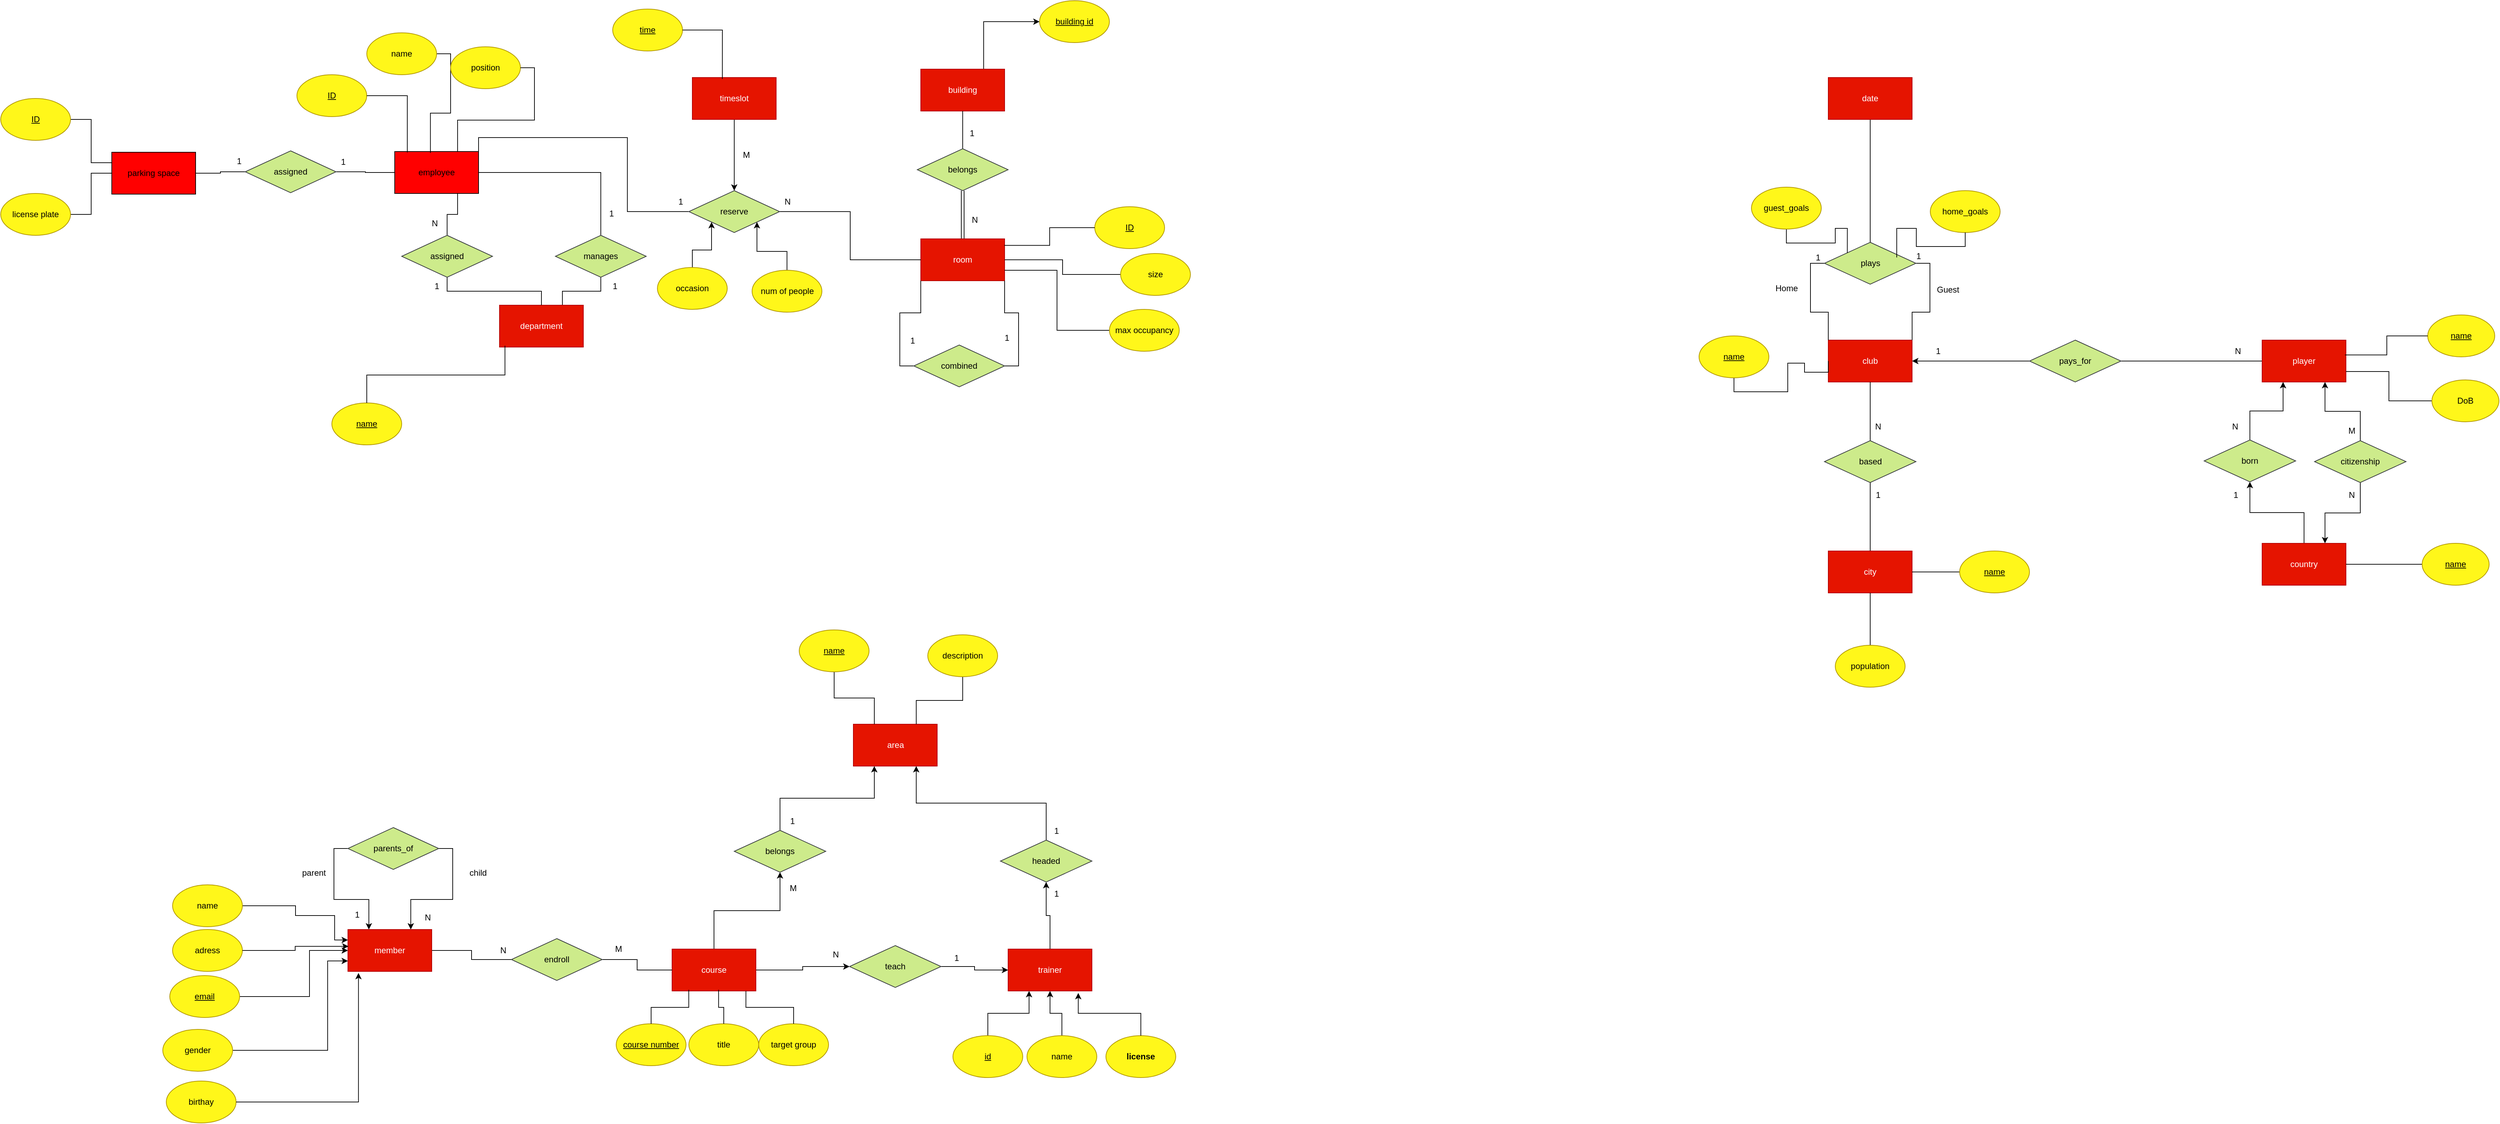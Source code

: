 <mxfile version="24.8.4">
  <diagram name="Page-1" id="Dw_O_kOMTTkD0lYG1IQG">
    <mxGraphModel dx="3272" dy="3108" grid="0" gridSize="10" guides="1" tooltips="1" connect="1" arrows="1" fold="1" page="0" pageScale="1" pageWidth="850" pageHeight="1100" math="0" shadow="0">
      <root>
        <mxCell id="0" />
        <mxCell id="1" parent="0" />
        <mxCell id="aZw0R3kb8yAvgMo9U8XI-13" style="edgeStyle=orthogonalEdgeStyle;rounded=0;orthogonalLoop=1;jettySize=auto;html=1;exitX=0.75;exitY=1;exitDx=0;exitDy=0;entryX=0.5;entryY=0;entryDx=0;entryDy=0;endArrow=none;endFill=0;" edge="1" parent="1" source="aZw0R3kb8yAvgMo9U8XI-1" target="aZw0R3kb8yAvgMo9U8XI-12">
          <mxGeometry relative="1" as="geometry" />
        </mxCell>
        <mxCell id="aZw0R3kb8yAvgMo9U8XI-17" style="edgeStyle=orthogonalEdgeStyle;rounded=0;orthogonalLoop=1;jettySize=auto;html=1;exitX=1;exitY=0.5;exitDx=0;exitDy=0;entryX=0.5;entryY=0;entryDx=0;entryDy=0;endArrow=none;endFill=0;" edge="1" parent="1" source="aZw0R3kb8yAvgMo9U8XI-1" target="aZw0R3kb8yAvgMo9U8XI-15">
          <mxGeometry relative="1" as="geometry" />
        </mxCell>
        <mxCell id="aZw0R3kb8yAvgMo9U8XI-49" style="edgeStyle=orthogonalEdgeStyle;rounded=0;orthogonalLoop=1;jettySize=auto;html=1;exitX=1;exitY=0;exitDx=0;exitDy=0;entryX=0;entryY=0.5;entryDx=0;entryDy=0;endArrow=none;endFill=0;" edge="1" parent="1" source="aZw0R3kb8yAvgMo9U8XI-1" target="aZw0R3kb8yAvgMo9U8XI-48">
          <mxGeometry relative="1" as="geometry">
            <Array as="points">
              <mxPoint x="380" y="280" />
              <mxPoint x="593" y="280" />
              <mxPoint x="593" y="386" />
            </Array>
          </mxGeometry>
        </mxCell>
        <mxCell id="aZw0R3kb8yAvgMo9U8XI-1" value="employee" style="rounded=0;whiteSpace=wrap;html=1;fillColor=#FF0000;" vertex="1" parent="1">
          <mxGeometry x="260" y="300" width="120" height="60" as="geometry" />
        </mxCell>
        <mxCell id="aZw0R3kb8yAvgMo9U8XI-2" value="&lt;u&gt;ID&lt;/u&gt;" style="ellipse;whiteSpace=wrap;html=1;strokeColor=#B09500;fillColor=#FFF71A;fontColor=#000000;" vertex="1" parent="1">
          <mxGeometry x="120" y="190" width="100" height="60" as="geometry" />
        </mxCell>
        <mxCell id="aZw0R3kb8yAvgMo9U8XI-6" style="edgeStyle=orthogonalEdgeStyle;rounded=0;orthogonalLoop=1;jettySize=auto;html=1;exitX=1;exitY=0.5;exitDx=0;exitDy=0;endArrow=none;endFill=0;entryX=0.426;entryY=0.032;entryDx=0;entryDy=0;entryPerimeter=0;" edge="1" parent="1" source="aZw0R3kb8yAvgMo9U8XI-3" target="aZw0R3kb8yAvgMo9U8XI-1">
          <mxGeometry relative="1" as="geometry" />
        </mxCell>
        <mxCell id="aZw0R3kb8yAvgMo9U8XI-3" value="name" style="ellipse;whiteSpace=wrap;html=1;strokeColor=#B09500;fillColor=#FFF71A;fontColor=#000000;" vertex="1" parent="1">
          <mxGeometry x="220" y="130" width="100" height="60" as="geometry" />
        </mxCell>
        <mxCell id="aZw0R3kb8yAvgMo9U8XI-4" value="position" style="ellipse;whiteSpace=wrap;html=1;strokeColor=#B09500;fillColor=#FFF71A;fontColor=#000000;" vertex="1" parent="1">
          <mxGeometry x="340" y="150" width="100" height="60" as="geometry" />
        </mxCell>
        <mxCell id="aZw0R3kb8yAvgMo9U8XI-5" style="edgeStyle=orthogonalEdgeStyle;rounded=0;orthogonalLoop=1;jettySize=auto;html=1;exitX=1;exitY=0.5;exitDx=0;exitDy=0;entryX=0.75;entryY=0;entryDx=0;entryDy=0;endArrow=none;endFill=0;" edge="1" parent="1" source="aZw0R3kb8yAvgMo9U8XI-4" target="aZw0R3kb8yAvgMo9U8XI-1">
          <mxGeometry relative="1" as="geometry" />
        </mxCell>
        <mxCell id="aZw0R3kb8yAvgMo9U8XI-7" style="edgeStyle=orthogonalEdgeStyle;rounded=0;orthogonalLoop=1;jettySize=auto;html=1;exitX=1;exitY=0.5;exitDx=0;exitDy=0;entryX=0.15;entryY=0.02;entryDx=0;entryDy=0;entryPerimeter=0;endArrow=none;endFill=0;" edge="1" parent="1" source="aZw0R3kb8yAvgMo9U8XI-2" target="aZw0R3kb8yAvgMo9U8XI-1">
          <mxGeometry relative="1" as="geometry" />
        </mxCell>
        <mxCell id="aZw0R3kb8yAvgMo9U8XI-16" style="edgeStyle=orthogonalEdgeStyle;rounded=0;orthogonalLoop=1;jettySize=auto;html=1;exitX=0.75;exitY=0;exitDx=0;exitDy=0;entryX=0.5;entryY=1;entryDx=0;entryDy=0;endArrow=none;endFill=0;" edge="1" parent="1" source="aZw0R3kb8yAvgMo9U8XI-8" target="aZw0R3kb8yAvgMo9U8XI-15">
          <mxGeometry relative="1" as="geometry" />
        </mxCell>
        <mxCell id="aZw0R3kb8yAvgMo9U8XI-8" value="department" style="rounded=0;whiteSpace=wrap;html=1;fillColor=#e51400;fontColor=#ffffff;strokeColor=#B20000;" vertex="1" parent="1">
          <mxGeometry x="410" y="520" width="120" height="60" as="geometry" />
        </mxCell>
        <mxCell id="aZw0R3kb8yAvgMo9U8XI-10" value="&lt;u&gt;name&lt;/u&gt;" style="ellipse;whiteSpace=wrap;html=1;strokeColor=#B09500;fillColor=#FFF71A;fontColor=#000000;" vertex="1" parent="1">
          <mxGeometry x="170" y="660" width="100" height="60" as="geometry" />
        </mxCell>
        <mxCell id="aZw0R3kb8yAvgMo9U8XI-11" style="edgeStyle=orthogonalEdgeStyle;rounded=0;orthogonalLoop=1;jettySize=auto;html=1;exitX=0.5;exitY=0;exitDx=0;exitDy=0;entryX=0.065;entryY=0.968;entryDx=0;entryDy=0;entryPerimeter=0;endArrow=none;endFill=0;" edge="1" parent="1" source="aZw0R3kb8yAvgMo9U8XI-10" target="aZw0R3kb8yAvgMo9U8XI-8">
          <mxGeometry relative="1" as="geometry" />
        </mxCell>
        <mxCell id="aZw0R3kb8yAvgMo9U8XI-14" style="edgeStyle=orthogonalEdgeStyle;rounded=0;orthogonalLoop=1;jettySize=auto;html=1;exitX=0.5;exitY=1;exitDx=0;exitDy=0;entryX=0.5;entryY=0;entryDx=0;entryDy=0;endArrow=none;endFill=0;" edge="1" parent="1" source="aZw0R3kb8yAvgMo9U8XI-12" target="aZw0R3kb8yAvgMo9U8XI-8">
          <mxGeometry relative="1" as="geometry" />
        </mxCell>
        <mxCell id="aZw0R3kb8yAvgMo9U8XI-12" value="assigned" style="rhombus;whiteSpace=wrap;html=1;fillColor=#cdeb8b;strokeColor=#36393d;" vertex="1" parent="1">
          <mxGeometry x="270" y="420" width="130" height="60" as="geometry" />
        </mxCell>
        <mxCell id="aZw0R3kb8yAvgMo9U8XI-15" value="manages" style="rhombus;whiteSpace=wrap;html=1;fillColor=#cdeb8b;strokeColor=#36393d;" vertex="1" parent="1">
          <mxGeometry x="490" y="420" width="130" height="60" as="geometry" />
        </mxCell>
        <mxCell id="aZw0R3kb8yAvgMo9U8XI-19" value="1" style="text;html=1;align=center;verticalAlign=middle;resizable=0;points=[];autosize=1;strokeColor=none;fillColor=none;" vertex="1" parent="1">
          <mxGeometry x="307.5" y="480" width="25" height="26" as="geometry" />
        </mxCell>
        <mxCell id="aZw0R3kb8yAvgMo9U8XI-20" value="N" style="text;html=1;align=center;verticalAlign=middle;resizable=0;points=[];autosize=1;strokeColor=none;fillColor=none;" vertex="1" parent="1">
          <mxGeometry x="303" y="390" width="27" height="26" as="geometry" />
        </mxCell>
        <mxCell id="aZw0R3kb8yAvgMo9U8XI-21" value="1" style="text;html=1;align=center;verticalAlign=middle;resizable=0;points=[];autosize=1;strokeColor=none;fillColor=none;" vertex="1" parent="1">
          <mxGeometry x="557" y="376" width="25" height="26" as="geometry" />
        </mxCell>
        <mxCell id="aZw0R3kb8yAvgMo9U8XI-22" value="1" style="text;html=1;align=center;verticalAlign=middle;resizable=0;points=[];autosize=1;strokeColor=none;fillColor=none;" vertex="1" parent="1">
          <mxGeometry x="562" y="480" width="25" height="26" as="geometry" />
        </mxCell>
        <mxCell id="aZw0R3kb8yAvgMo9U8XI-43" style="edgeStyle=orthogonalEdgeStyle;rounded=0;orthogonalLoop=1;jettySize=auto;html=1;exitX=0.5;exitY=0;exitDx=0;exitDy=0;entryX=0.5;entryY=1;entryDx=0;entryDy=0;endArrow=none;endFill=0;shape=link;" edge="1" parent="1" source="aZw0R3kb8yAvgMo9U8XI-23" target="aZw0R3kb8yAvgMo9U8XI-42">
          <mxGeometry relative="1" as="geometry" />
        </mxCell>
        <mxCell id="aZw0R3kb8yAvgMo9U8XI-23" value="room" style="rounded=0;whiteSpace=wrap;html=1;fillColor=#e51400;fontColor=#ffffff;strokeColor=#B20000;" vertex="1" parent="1">
          <mxGeometry x="1013" y="425" width="120" height="60" as="geometry" />
        </mxCell>
        <mxCell id="aZw0R3kb8yAvgMo9U8XI-37" style="edgeStyle=orthogonalEdgeStyle;rounded=0;orthogonalLoop=1;jettySize=auto;html=1;exitX=0;exitY=0.5;exitDx=0;exitDy=0;entryX=1;entryY=0.5;entryDx=0;entryDy=0;endArrow=none;endFill=0;" edge="1" parent="1" source="aZw0R3kb8yAvgMo9U8XI-24" target="aZw0R3kb8yAvgMo9U8XI-23">
          <mxGeometry relative="1" as="geometry" />
        </mxCell>
        <mxCell id="aZw0R3kb8yAvgMo9U8XI-24" value="size" style="ellipse;whiteSpace=wrap;html=1;strokeColor=#B09500;fillColor=#FFF71A;fontColor=#000000;" vertex="1" parent="1">
          <mxGeometry x="1299" y="446" width="100" height="60" as="geometry" />
        </mxCell>
        <mxCell id="aZw0R3kb8yAvgMo9U8XI-38" style="edgeStyle=orthogonalEdgeStyle;rounded=0;orthogonalLoop=1;jettySize=auto;html=1;exitX=0;exitY=0.5;exitDx=0;exitDy=0;entryX=1;entryY=0.75;entryDx=0;entryDy=0;endArrow=none;endFill=0;" edge="1" parent="1" source="aZw0R3kb8yAvgMo9U8XI-27" target="aZw0R3kb8yAvgMo9U8XI-23">
          <mxGeometry relative="1" as="geometry" />
        </mxCell>
        <mxCell id="aZw0R3kb8yAvgMo9U8XI-27" value="max occupancy" style="ellipse;whiteSpace=wrap;html=1;strokeColor=#B09500;fillColor=#FFF71A;fontColor=#000000;" vertex="1" parent="1">
          <mxGeometry x="1283" y="526" width="100" height="60" as="geometry" />
        </mxCell>
        <mxCell id="aZw0R3kb8yAvgMo9U8XI-29" value="&lt;u&gt;ID&lt;/u&gt;" style="ellipse;whiteSpace=wrap;html=1;strokeColor=#B09500;fillColor=#FFF71A;fontColor=#000000;" vertex="1" parent="1">
          <mxGeometry x="1262" y="379" width="100" height="60" as="geometry" />
        </mxCell>
        <mxCell id="aZw0R3kb8yAvgMo9U8XI-34" style="edgeStyle=orthogonalEdgeStyle;rounded=0;orthogonalLoop=1;jettySize=auto;html=1;exitX=1;exitY=0.5;exitDx=0;exitDy=0;entryX=1;entryY=1;entryDx=0;entryDy=0;endArrow=none;endFill=0;" edge="1" parent="1" source="aZw0R3kb8yAvgMo9U8XI-32" target="aZw0R3kb8yAvgMo9U8XI-23">
          <mxGeometry relative="1" as="geometry" />
        </mxCell>
        <mxCell id="aZw0R3kb8yAvgMo9U8XI-35" style="edgeStyle=orthogonalEdgeStyle;rounded=0;orthogonalLoop=1;jettySize=auto;html=1;exitX=0;exitY=0.5;exitDx=0;exitDy=0;entryX=0;entryY=1;entryDx=0;entryDy=0;endArrow=none;endFill=0;" edge="1" parent="1" source="aZw0R3kb8yAvgMo9U8XI-32" target="aZw0R3kb8yAvgMo9U8XI-23">
          <mxGeometry relative="1" as="geometry" />
        </mxCell>
        <mxCell id="aZw0R3kb8yAvgMo9U8XI-32" value="combined" style="rhombus;whiteSpace=wrap;html=1;fillColor=#cdeb8b;strokeColor=#36393d;" vertex="1" parent="1">
          <mxGeometry x="1003" y="577" width="130" height="60" as="geometry" />
        </mxCell>
        <mxCell id="aZw0R3kb8yAvgMo9U8XI-36" style="edgeStyle=orthogonalEdgeStyle;rounded=0;orthogonalLoop=1;jettySize=auto;html=1;exitX=0;exitY=0.5;exitDx=0;exitDy=0;entryX=0.995;entryY=0.157;entryDx=0;entryDy=0;entryPerimeter=0;endArrow=none;endFill=0;" edge="1" parent="1" source="aZw0R3kb8yAvgMo9U8XI-29" target="aZw0R3kb8yAvgMo9U8XI-23">
          <mxGeometry relative="1" as="geometry" />
        </mxCell>
        <mxCell id="aZw0R3kb8yAvgMo9U8XI-39" value="1" style="text;html=1;align=center;verticalAlign=middle;resizable=0;points=[];autosize=1;strokeColor=none;fillColor=none;" vertex="1" parent="1">
          <mxGeometry x="988" y="558" width="25" height="26" as="geometry" />
        </mxCell>
        <mxCell id="aZw0R3kb8yAvgMo9U8XI-40" value="1" style="text;html=1;align=center;verticalAlign=middle;resizable=0;points=[];autosize=1;strokeColor=none;fillColor=none;" vertex="1" parent="1">
          <mxGeometry x="1123" y="554" width="25" height="26" as="geometry" />
        </mxCell>
        <mxCell id="aZw0R3kb8yAvgMo9U8XI-46" style="edgeStyle=orthogonalEdgeStyle;rounded=0;orthogonalLoop=1;jettySize=auto;html=1;exitX=0.75;exitY=0;exitDx=0;exitDy=0;entryX=0;entryY=0.5;entryDx=0;entryDy=0;" edge="1" parent="1" source="aZw0R3kb8yAvgMo9U8XI-41" target="aZw0R3kb8yAvgMo9U8XI-45">
          <mxGeometry relative="1" as="geometry" />
        </mxCell>
        <mxCell id="aZw0R3kb8yAvgMo9U8XI-41" value="building" style="rounded=0;whiteSpace=wrap;html=1;fillColor=#e51400;fontColor=#ffffff;strokeColor=#B20000;" vertex="1" parent="1">
          <mxGeometry x="1013" y="182" width="120" height="60" as="geometry" />
        </mxCell>
        <mxCell id="aZw0R3kb8yAvgMo9U8XI-44" style="edgeStyle=orthogonalEdgeStyle;rounded=0;orthogonalLoop=1;jettySize=auto;html=1;exitX=0.5;exitY=0;exitDx=0;exitDy=0;endArrow=none;endFill=0;" edge="1" parent="1" source="aZw0R3kb8yAvgMo9U8XI-42" target="aZw0R3kb8yAvgMo9U8XI-41">
          <mxGeometry relative="1" as="geometry" />
        </mxCell>
        <mxCell id="aZw0R3kb8yAvgMo9U8XI-42" value="belongs" style="rhombus;whiteSpace=wrap;html=1;fillColor=#cdeb8b;strokeColor=#36393d;" vertex="1" parent="1">
          <mxGeometry x="1008" y="296" width="130" height="60" as="geometry" />
        </mxCell>
        <mxCell id="aZw0R3kb8yAvgMo9U8XI-45" value="&lt;u&gt;building id&lt;/u&gt;" style="ellipse;whiteSpace=wrap;html=1;strokeColor=#B09500;fillColor=#FFF71A;fontColor=#000000;" vertex="1" parent="1">
          <mxGeometry x="1183" y="84" width="100" height="60" as="geometry" />
        </mxCell>
        <mxCell id="aZw0R3kb8yAvgMo9U8XI-50" style="edgeStyle=orthogonalEdgeStyle;rounded=0;orthogonalLoop=1;jettySize=auto;html=1;exitX=1;exitY=0.5;exitDx=0;exitDy=0;entryX=0;entryY=0.5;entryDx=0;entryDy=0;endArrow=none;endFill=0;" edge="1" parent="1" source="aZw0R3kb8yAvgMo9U8XI-48" target="aZw0R3kb8yAvgMo9U8XI-23">
          <mxGeometry relative="1" as="geometry" />
        </mxCell>
        <mxCell id="aZw0R3kb8yAvgMo9U8XI-48" value="reserve" style="rhombus;whiteSpace=wrap;html=1;fillColor=#cdeb8b;strokeColor=#36393d;" vertex="1" parent="1">
          <mxGeometry x="681" y="356" width="130" height="60" as="geometry" />
        </mxCell>
        <mxCell id="aZw0R3kb8yAvgMo9U8XI-51" value="N" style="text;html=1;align=center;verticalAlign=middle;resizable=0;points=[];autosize=1;strokeColor=none;fillColor=none;" vertex="1" parent="1">
          <mxGeometry x="1076" y="385" width="27" height="26" as="geometry" />
        </mxCell>
        <mxCell id="aZw0R3kb8yAvgMo9U8XI-52" value="1" style="text;html=1;align=center;verticalAlign=middle;resizable=0;points=[];autosize=1;strokeColor=none;fillColor=none;" vertex="1" parent="1">
          <mxGeometry x="1073" y="261" width="25" height="26" as="geometry" />
        </mxCell>
        <mxCell id="aZw0R3kb8yAvgMo9U8XI-53" value="1" style="text;html=1;align=center;verticalAlign=middle;resizable=0;points=[];autosize=1;strokeColor=none;fillColor=none;" vertex="1" parent="1">
          <mxGeometry x="656" y="359" width="25" height="26" as="geometry" />
        </mxCell>
        <mxCell id="aZw0R3kb8yAvgMo9U8XI-54" value="N" style="text;html=1;align=center;verticalAlign=middle;resizable=0;points=[];autosize=1;strokeColor=none;fillColor=none;" vertex="1" parent="1">
          <mxGeometry x="808" y="359" width="27" height="26" as="geometry" />
        </mxCell>
        <mxCell id="aZw0R3kb8yAvgMo9U8XI-59" style="edgeStyle=orthogonalEdgeStyle;rounded=0;orthogonalLoop=1;jettySize=auto;html=1;exitX=0.5;exitY=1;exitDx=0;exitDy=0;entryX=0.5;entryY=0;entryDx=0;entryDy=0;" edge="1" parent="1" source="aZw0R3kb8yAvgMo9U8XI-58" target="aZw0R3kb8yAvgMo9U8XI-48">
          <mxGeometry relative="1" as="geometry" />
        </mxCell>
        <mxCell id="aZw0R3kb8yAvgMo9U8XI-58" value="timeslot" style="rounded=0;whiteSpace=wrap;html=1;fillColor=#e51400;fontColor=#ffffff;strokeColor=#B20000;" vertex="1" parent="1">
          <mxGeometry x="686" y="194" width="120" height="60" as="geometry" />
        </mxCell>
        <mxCell id="aZw0R3kb8yAvgMo9U8XI-60" value="&lt;u&gt;time&lt;/u&gt;" style="ellipse;whiteSpace=wrap;html=1;strokeColor=#B09500;fillColor=#FFF71A;fontColor=#000000;" vertex="1" parent="1">
          <mxGeometry x="572" y="96" width="100" height="60" as="geometry" />
        </mxCell>
        <mxCell id="aZw0R3kb8yAvgMo9U8XI-61" style="edgeStyle=orthogonalEdgeStyle;rounded=0;orthogonalLoop=1;jettySize=auto;html=1;exitX=1;exitY=0.5;exitDx=0;exitDy=0;entryX=0.358;entryY=0.033;entryDx=0;entryDy=0;entryPerimeter=0;endArrow=none;endFill=0;" edge="1" parent="1" source="aZw0R3kb8yAvgMo9U8XI-60" target="aZw0R3kb8yAvgMo9U8XI-58">
          <mxGeometry relative="1" as="geometry" />
        </mxCell>
        <mxCell id="aZw0R3kb8yAvgMo9U8XI-64" style="edgeStyle=orthogonalEdgeStyle;rounded=0;orthogonalLoop=1;jettySize=auto;html=1;exitX=0.5;exitY=0;exitDx=0;exitDy=0;entryX=0;entryY=1;entryDx=0;entryDy=0;" edge="1" parent="1" source="aZw0R3kb8yAvgMo9U8XI-62" target="aZw0R3kb8yAvgMo9U8XI-48">
          <mxGeometry relative="1" as="geometry" />
        </mxCell>
        <mxCell id="aZw0R3kb8yAvgMo9U8XI-62" value="occasion" style="ellipse;whiteSpace=wrap;html=1;strokeColor=#B09500;fillColor=#FFF71A;fontColor=#000000;" vertex="1" parent="1">
          <mxGeometry x="636" y="466" width="100" height="60" as="geometry" />
        </mxCell>
        <mxCell id="aZw0R3kb8yAvgMo9U8XI-66" style="edgeStyle=orthogonalEdgeStyle;rounded=0;orthogonalLoop=1;jettySize=auto;html=1;exitX=0.5;exitY=0;exitDx=0;exitDy=0;entryX=1;entryY=1;entryDx=0;entryDy=0;" edge="1" parent="1" source="aZw0R3kb8yAvgMo9U8XI-65" target="aZw0R3kb8yAvgMo9U8XI-48">
          <mxGeometry relative="1" as="geometry" />
        </mxCell>
        <mxCell id="aZw0R3kb8yAvgMo9U8XI-65" value="num of people" style="ellipse;whiteSpace=wrap;html=1;strokeColor=#B09500;fillColor=#FFF71A;fontColor=#000000;" vertex="1" parent="1">
          <mxGeometry x="771.5" y="470" width="100" height="60" as="geometry" />
        </mxCell>
        <mxCell id="aZw0R3kb8yAvgMo9U8XI-67" value="M" style="text;html=1;align=center;verticalAlign=middle;resizable=0;points=[];autosize=1;strokeColor=none;fillColor=none;" vertex="1" parent="1">
          <mxGeometry x="749" y="292" width="28" height="26" as="geometry" />
        </mxCell>
        <mxCell id="aZw0R3kb8yAvgMo9U8XI-77" style="edgeStyle=orthogonalEdgeStyle;rounded=0;orthogonalLoop=1;jettySize=auto;html=1;exitX=1;exitY=0.5;exitDx=0;exitDy=0;entryX=0;entryY=0.5;entryDx=0;entryDy=0;endArrow=none;endFill=0;" edge="1" parent="1" source="aZw0R3kb8yAvgMo9U8XI-69" target="aZw0R3kb8yAvgMo9U8XI-76">
          <mxGeometry relative="1" as="geometry" />
        </mxCell>
        <mxCell id="aZw0R3kb8yAvgMo9U8XI-69" value="parking space" style="rounded=0;whiteSpace=wrap;html=1;fillColor=#FF0000;" vertex="1" parent="1">
          <mxGeometry x="-145" y="301" width="120" height="60" as="geometry" />
        </mxCell>
        <mxCell id="aZw0R3kb8yAvgMo9U8XI-72" style="edgeStyle=orthogonalEdgeStyle;rounded=0;orthogonalLoop=1;jettySize=auto;html=1;exitX=1;exitY=0.5;exitDx=0;exitDy=0;entryX=0;entryY=0.25;entryDx=0;entryDy=0;endArrow=none;endFill=0;" edge="1" parent="1" source="aZw0R3kb8yAvgMo9U8XI-71" target="aZw0R3kb8yAvgMo9U8XI-69">
          <mxGeometry relative="1" as="geometry" />
        </mxCell>
        <mxCell id="aZw0R3kb8yAvgMo9U8XI-71" value="&lt;u&gt;ID&lt;/u&gt;" style="ellipse;whiteSpace=wrap;html=1;strokeColor=#B09500;fillColor=#FFF71A;fontColor=#000000;" vertex="1" parent="1">
          <mxGeometry x="-304" y="224" width="100" height="60" as="geometry" />
        </mxCell>
        <mxCell id="aZw0R3kb8yAvgMo9U8XI-74" style="edgeStyle=orthogonalEdgeStyle;rounded=0;orthogonalLoop=1;jettySize=auto;html=1;exitX=1;exitY=0.5;exitDx=0;exitDy=0;entryX=0;entryY=0.5;entryDx=0;entryDy=0;endArrow=none;endFill=0;" edge="1" parent="1" source="aZw0R3kb8yAvgMo9U8XI-73" target="aZw0R3kb8yAvgMo9U8XI-69">
          <mxGeometry relative="1" as="geometry" />
        </mxCell>
        <mxCell id="aZw0R3kb8yAvgMo9U8XI-73" value="license plate" style="ellipse;whiteSpace=wrap;html=1;strokeColor=#B09500;fillColor=#FFF71A;fontColor=#000000;" vertex="1" parent="1">
          <mxGeometry x="-304" y="360" width="100" height="60" as="geometry" />
        </mxCell>
        <mxCell id="aZw0R3kb8yAvgMo9U8XI-78" style="edgeStyle=orthogonalEdgeStyle;rounded=0;orthogonalLoop=1;jettySize=auto;html=1;exitX=1;exitY=0.5;exitDx=0;exitDy=0;entryX=0;entryY=0.5;entryDx=0;entryDy=0;endArrow=none;endFill=0;" edge="1" parent="1" source="aZw0R3kb8yAvgMo9U8XI-76" target="aZw0R3kb8yAvgMo9U8XI-1">
          <mxGeometry relative="1" as="geometry" />
        </mxCell>
        <mxCell id="aZw0R3kb8yAvgMo9U8XI-76" value="assigned" style="rhombus;whiteSpace=wrap;html=1;fillColor=#cdeb8b;strokeColor=#36393d;" vertex="1" parent="1">
          <mxGeometry x="46" y="299" width="130" height="60" as="geometry" />
        </mxCell>
        <mxCell id="aZw0R3kb8yAvgMo9U8XI-79" value="1" style="text;html=1;align=center;verticalAlign=middle;resizable=0;points=[];autosize=1;strokeColor=none;fillColor=none;" vertex="1" parent="1">
          <mxGeometry x="24" y="301" width="25" height="26" as="geometry" />
        </mxCell>
        <mxCell id="aZw0R3kb8yAvgMo9U8XI-80" value="1" style="text;html=1;align=center;verticalAlign=middle;resizable=0;points=[];autosize=1;strokeColor=none;fillColor=none;" vertex="1" parent="1">
          <mxGeometry x="173" y="302" width="25" height="26" as="geometry" />
        </mxCell>
        <mxCell id="aZw0R3kb8yAvgMo9U8XI-93" style="edgeStyle=orthogonalEdgeStyle;rounded=0;orthogonalLoop=1;jettySize=auto;html=1;exitX=1;exitY=0.5;exitDx=0;exitDy=0;entryX=0.75;entryY=0;entryDx=0;entryDy=0;" edge="1" parent="1" source="aZw0R3kb8yAvgMo9U8XI-81" target="aZw0R3kb8yAvgMo9U8XI-82">
          <mxGeometry relative="1" as="geometry" />
        </mxCell>
        <mxCell id="aZw0R3kb8yAvgMo9U8XI-94" style="edgeStyle=orthogonalEdgeStyle;rounded=0;orthogonalLoop=1;jettySize=auto;html=1;exitX=0;exitY=0.5;exitDx=0;exitDy=0;entryX=0.25;entryY=0;entryDx=0;entryDy=0;" edge="1" parent="1" source="aZw0R3kb8yAvgMo9U8XI-81" target="aZw0R3kb8yAvgMo9U8XI-82">
          <mxGeometry relative="1" as="geometry" />
        </mxCell>
        <mxCell id="aZw0R3kb8yAvgMo9U8XI-81" value="parents_of" style="rhombus;whiteSpace=wrap;html=1;fillColor=#cdeb8b;strokeColor=#36393d;" vertex="1" parent="1">
          <mxGeometry x="193" y="1268" width="130" height="60" as="geometry" />
        </mxCell>
        <mxCell id="aZw0R3kb8yAvgMo9U8XI-137" style="edgeStyle=orthogonalEdgeStyle;rounded=0;orthogonalLoop=1;jettySize=auto;html=1;exitX=1;exitY=0.5;exitDx=0;exitDy=0;entryX=0;entryY=0.5;entryDx=0;entryDy=0;endArrow=none;endFill=0;" edge="1" parent="1" source="aZw0R3kb8yAvgMo9U8XI-82" target="aZw0R3kb8yAvgMo9U8XI-136">
          <mxGeometry relative="1" as="geometry" />
        </mxCell>
        <mxCell id="aZw0R3kb8yAvgMo9U8XI-82" value="member" style="rounded=0;whiteSpace=wrap;html=1;fillColor=#e51400;fontColor=#ffffff;strokeColor=#B20000;" vertex="1" parent="1">
          <mxGeometry x="193" y="1414" width="120" height="60" as="geometry" />
        </mxCell>
        <mxCell id="aZw0R3kb8yAvgMo9U8XI-84" style="edgeStyle=orthogonalEdgeStyle;rounded=0;orthogonalLoop=1;jettySize=auto;html=1;exitX=1;exitY=0.5;exitDx=0;exitDy=0;entryX=0;entryY=0.25;entryDx=0;entryDy=0;" edge="1" parent="1" source="aZw0R3kb8yAvgMo9U8XI-83" target="aZw0R3kb8yAvgMo9U8XI-82">
          <mxGeometry relative="1" as="geometry">
            <Array as="points">
              <mxPoint x="118" y="1380" />
              <mxPoint x="118" y="1394" />
              <mxPoint x="174" y="1394" />
              <mxPoint x="174" y="1429" />
            </Array>
          </mxGeometry>
        </mxCell>
        <mxCell id="aZw0R3kb8yAvgMo9U8XI-83" value="name" style="ellipse;whiteSpace=wrap;html=1;strokeColor=#B09500;fillColor=#FFF71A;fontColor=#000000;" vertex="1" parent="1">
          <mxGeometry x="-58" y="1350" width="100" height="60" as="geometry" />
        </mxCell>
        <mxCell id="aZw0R3kb8yAvgMo9U8XI-85" value="adress" style="ellipse;whiteSpace=wrap;html=1;strokeColor=#B09500;fillColor=#FFF71A;fontColor=#000000;" vertex="1" parent="1">
          <mxGeometry x="-58" y="1414" width="100" height="60" as="geometry" />
        </mxCell>
        <mxCell id="aZw0R3kb8yAvgMo9U8XI-90" style="edgeStyle=orthogonalEdgeStyle;rounded=0;orthogonalLoop=1;jettySize=auto;html=1;exitX=1;exitY=0.5;exitDx=0;exitDy=0;entryX=0;entryY=0.5;entryDx=0;entryDy=0;" edge="1" parent="1" source="aZw0R3kb8yAvgMo9U8XI-86" target="aZw0R3kb8yAvgMo9U8XI-82">
          <mxGeometry relative="1" as="geometry">
            <Array as="points">
              <mxPoint x="138" y="1510" />
              <mxPoint x="138" y="1444" />
            </Array>
          </mxGeometry>
        </mxCell>
        <mxCell id="aZw0R3kb8yAvgMo9U8XI-86" value="&lt;u&gt;email&lt;/u&gt;" style="ellipse;whiteSpace=wrap;html=1;strokeColor=#B09500;fillColor=#FFF71A;fontColor=#000000;" vertex="1" parent="1">
          <mxGeometry x="-62" y="1480" width="100" height="60" as="geometry" />
        </mxCell>
        <mxCell id="aZw0R3kb8yAvgMo9U8XI-91" style="edgeStyle=orthogonalEdgeStyle;rounded=0;orthogonalLoop=1;jettySize=auto;html=1;exitX=1;exitY=0.5;exitDx=0;exitDy=0;entryX=0;entryY=0.75;entryDx=0;entryDy=0;" edge="1" parent="1" source="aZw0R3kb8yAvgMo9U8XI-87" target="aZw0R3kb8yAvgMo9U8XI-82">
          <mxGeometry relative="1" as="geometry">
            <Array as="points">
              <mxPoint x="164" y="1587" />
              <mxPoint x="164" y="1459" />
            </Array>
          </mxGeometry>
        </mxCell>
        <mxCell id="aZw0R3kb8yAvgMo9U8XI-87" value="gender" style="ellipse;whiteSpace=wrap;html=1;strokeColor=#B09500;fillColor=#FFF71A;fontColor=#000000;" vertex="1" parent="1">
          <mxGeometry x="-72" y="1557" width="100" height="60" as="geometry" />
        </mxCell>
        <mxCell id="aZw0R3kb8yAvgMo9U8XI-88" value="birthay" style="ellipse;whiteSpace=wrap;html=1;strokeColor=#B09500;fillColor=#FFF71A;fontColor=#000000;" vertex="1" parent="1">
          <mxGeometry x="-67" y="1631" width="100" height="60" as="geometry" />
        </mxCell>
        <mxCell id="aZw0R3kb8yAvgMo9U8XI-89" style="edgeStyle=orthogonalEdgeStyle;rounded=0;orthogonalLoop=1;jettySize=auto;html=1;exitX=1;exitY=0.5;exitDx=0;exitDy=0;entryX=0.007;entryY=0.402;entryDx=0;entryDy=0;entryPerimeter=0;" edge="1" parent="1" source="aZw0R3kb8yAvgMo9U8XI-85" target="aZw0R3kb8yAvgMo9U8XI-82">
          <mxGeometry relative="1" as="geometry" />
        </mxCell>
        <mxCell id="aZw0R3kb8yAvgMo9U8XI-92" style="edgeStyle=orthogonalEdgeStyle;rounded=0;orthogonalLoop=1;jettySize=auto;html=1;entryX=0.126;entryY=1.037;entryDx=0;entryDy=0;entryPerimeter=0;" edge="1" parent="1" source="aZw0R3kb8yAvgMo9U8XI-88" target="aZw0R3kb8yAvgMo9U8XI-82">
          <mxGeometry relative="1" as="geometry" />
        </mxCell>
        <mxCell id="aZw0R3kb8yAvgMo9U8XI-95" value="parent" style="text;html=1;align=center;verticalAlign=middle;resizable=0;points=[];autosize=1;strokeColor=none;fillColor=none;" vertex="1" parent="1">
          <mxGeometry x="118" y="1320" width="52" height="26" as="geometry" />
        </mxCell>
        <mxCell id="aZw0R3kb8yAvgMo9U8XI-97" value="child" style="text;html=1;align=center;verticalAlign=middle;resizable=0;points=[];autosize=1;strokeColor=none;fillColor=none;" vertex="1" parent="1">
          <mxGeometry x="357" y="1320" width="43" height="26" as="geometry" />
        </mxCell>
        <mxCell id="aZw0R3kb8yAvgMo9U8XI-98" value="1" style="text;html=1;align=center;verticalAlign=middle;resizable=0;points=[];autosize=1;strokeColor=none;fillColor=none;" vertex="1" parent="1">
          <mxGeometry x="193" y="1380" width="25" height="26" as="geometry" />
        </mxCell>
        <mxCell id="aZw0R3kb8yAvgMo9U8XI-99" value="N" style="text;html=1;align=center;verticalAlign=middle;resizable=0;points=[];autosize=1;strokeColor=none;fillColor=none;" vertex="1" parent="1">
          <mxGeometry x="293" y="1384" width="27" height="26" as="geometry" />
        </mxCell>
        <mxCell id="aZw0R3kb8yAvgMo9U8XI-115" style="edgeStyle=orthogonalEdgeStyle;rounded=0;orthogonalLoop=1;jettySize=auto;html=1;exitX=1;exitY=0.5;exitDx=0;exitDy=0;entryX=0;entryY=0.5;entryDx=0;entryDy=0;" edge="1" parent="1" source="aZw0R3kb8yAvgMo9U8XI-100" target="aZw0R3kb8yAvgMo9U8XI-114">
          <mxGeometry relative="1" as="geometry" />
        </mxCell>
        <mxCell id="aZw0R3kb8yAvgMo9U8XI-125" style="edgeStyle=orthogonalEdgeStyle;rounded=0;orthogonalLoop=1;jettySize=auto;html=1;exitX=0.5;exitY=0;exitDx=0;exitDy=0;entryX=0.5;entryY=1;entryDx=0;entryDy=0;" edge="1" parent="1" source="aZw0R3kb8yAvgMo9U8XI-100" target="aZw0R3kb8yAvgMo9U8XI-123">
          <mxGeometry relative="1" as="geometry" />
        </mxCell>
        <mxCell id="aZw0R3kb8yAvgMo9U8XI-100" value="course" style="rounded=0;whiteSpace=wrap;html=1;fillColor=#e51400;fontColor=#ffffff;strokeColor=#B20000;" vertex="1" parent="1">
          <mxGeometry x="657" y="1442" width="120" height="60" as="geometry" />
        </mxCell>
        <mxCell id="aZw0R3kb8yAvgMo9U8XI-101" value="&lt;u&gt;course number&lt;/u&gt;" style="ellipse;whiteSpace=wrap;html=1;strokeColor=#B09500;fillColor=#FFF71A;fontColor=#000000;" vertex="1" parent="1">
          <mxGeometry x="577" y="1549" width="100" height="60" as="geometry" />
        </mxCell>
        <mxCell id="aZw0R3kb8yAvgMo9U8XI-102" value="title" style="ellipse;whiteSpace=wrap;html=1;strokeColor=#B09500;fillColor=#FFF71A;fontColor=#000000;" vertex="1" parent="1">
          <mxGeometry x="681" y="1549" width="100" height="60" as="geometry" />
        </mxCell>
        <mxCell id="aZw0R3kb8yAvgMo9U8XI-103" value="target group" style="ellipse;whiteSpace=wrap;html=1;strokeColor=#B09500;fillColor=#FFF71A;fontColor=#000000;" vertex="1" parent="1">
          <mxGeometry x="781" y="1549" width="100" height="60" as="geometry" />
        </mxCell>
        <mxCell id="aZw0R3kb8yAvgMo9U8XI-104" style="edgeStyle=orthogonalEdgeStyle;rounded=0;orthogonalLoop=1;jettySize=auto;html=1;exitX=0.5;exitY=0;exitDx=0;exitDy=0;entryX=0.199;entryY=0.973;entryDx=0;entryDy=0;entryPerimeter=0;endArrow=none;endFill=0;" edge="1" parent="1" source="aZw0R3kb8yAvgMo9U8XI-101" target="aZw0R3kb8yAvgMo9U8XI-100">
          <mxGeometry relative="1" as="geometry" />
        </mxCell>
        <mxCell id="aZw0R3kb8yAvgMo9U8XI-105" style="edgeStyle=orthogonalEdgeStyle;rounded=0;orthogonalLoop=1;jettySize=auto;html=1;exitX=0.5;exitY=0;exitDx=0;exitDy=0;entryX=0.555;entryY=0.973;entryDx=0;entryDy=0;entryPerimeter=0;endArrow=none;endFill=0;" edge="1" parent="1" source="aZw0R3kb8yAvgMo9U8XI-102" target="aZw0R3kb8yAvgMo9U8XI-100">
          <mxGeometry relative="1" as="geometry" />
        </mxCell>
        <mxCell id="aZw0R3kb8yAvgMo9U8XI-106" style="edgeStyle=orthogonalEdgeStyle;rounded=0;orthogonalLoop=1;jettySize=auto;html=1;exitX=0.5;exitY=0;exitDx=0;exitDy=0;entryX=0.881;entryY=1.003;entryDx=0;entryDy=0;entryPerimeter=0;endArrow=none;endFill=0;" edge="1" parent="1" source="aZw0R3kb8yAvgMo9U8XI-103" target="aZw0R3kb8yAvgMo9U8XI-100">
          <mxGeometry relative="1" as="geometry" />
        </mxCell>
        <mxCell id="aZw0R3kb8yAvgMo9U8XI-128" style="edgeStyle=orthogonalEdgeStyle;rounded=0;orthogonalLoop=1;jettySize=auto;html=1;exitX=0.5;exitY=0;exitDx=0;exitDy=0;entryX=0.5;entryY=1;entryDx=0;entryDy=0;" edge="1" parent="1" source="aZw0R3kb8yAvgMo9U8XI-107" target="aZw0R3kb8yAvgMo9U8XI-127">
          <mxGeometry relative="1" as="geometry" />
        </mxCell>
        <mxCell id="aZw0R3kb8yAvgMo9U8XI-107" value="trainer" style="rounded=0;whiteSpace=wrap;html=1;fillColor=#e51400;fontColor=#ffffff;strokeColor=#B20000;" vertex="1" parent="1">
          <mxGeometry x="1138" y="1442" width="120" height="60" as="geometry" />
        </mxCell>
        <mxCell id="aZw0R3kb8yAvgMo9U8XI-111" style="edgeStyle=orthogonalEdgeStyle;rounded=0;orthogonalLoop=1;jettySize=auto;html=1;exitX=0.5;exitY=0;exitDx=0;exitDy=0;entryX=0.25;entryY=1;entryDx=0;entryDy=0;" edge="1" parent="1" source="aZw0R3kb8yAvgMo9U8XI-108" target="aZw0R3kb8yAvgMo9U8XI-107">
          <mxGeometry relative="1" as="geometry" />
        </mxCell>
        <mxCell id="aZw0R3kb8yAvgMo9U8XI-108" value="&lt;u&gt;id&lt;/u&gt;" style="ellipse;whiteSpace=wrap;html=1;strokeColor=#B09500;fillColor=#FFF71A;fontColor=#000000;" vertex="1" parent="1">
          <mxGeometry x="1059" y="1566" width="100" height="60" as="geometry" />
        </mxCell>
        <mxCell id="aZw0R3kb8yAvgMo9U8XI-112" style="edgeStyle=orthogonalEdgeStyle;rounded=0;orthogonalLoop=1;jettySize=auto;html=1;exitX=0.5;exitY=0;exitDx=0;exitDy=0;entryX=0.5;entryY=1;entryDx=0;entryDy=0;" edge="1" parent="1" source="aZw0R3kb8yAvgMo9U8XI-109" target="aZw0R3kb8yAvgMo9U8XI-107">
          <mxGeometry relative="1" as="geometry" />
        </mxCell>
        <mxCell id="aZw0R3kb8yAvgMo9U8XI-109" value="name" style="ellipse;whiteSpace=wrap;html=1;strokeColor=#B09500;fillColor=#FFF71A;fontColor=#000000;" vertex="1" parent="1">
          <mxGeometry x="1165" y="1566" width="100" height="60" as="geometry" />
        </mxCell>
        <mxCell id="aZw0R3kb8yAvgMo9U8XI-110" value="license" style="ellipse;whiteSpace=wrap;html=1;strokeColor=#B09500;fillColor=#FFF71A;fontColor=#000000;fontStyle=1" vertex="1" parent="1">
          <mxGeometry x="1278" y="1566" width="100" height="60" as="geometry" />
        </mxCell>
        <mxCell id="aZw0R3kb8yAvgMo9U8XI-113" style="edgeStyle=orthogonalEdgeStyle;rounded=0;orthogonalLoop=1;jettySize=auto;html=1;exitX=0.5;exitY=0;exitDx=0;exitDy=0;entryX=0.837;entryY=1.048;entryDx=0;entryDy=0;entryPerimeter=0;" edge="1" parent="1" source="aZw0R3kb8yAvgMo9U8XI-110" target="aZw0R3kb8yAvgMo9U8XI-107">
          <mxGeometry relative="1" as="geometry" />
        </mxCell>
        <mxCell id="aZw0R3kb8yAvgMo9U8XI-116" style="edgeStyle=orthogonalEdgeStyle;rounded=0;orthogonalLoop=1;jettySize=auto;html=1;exitX=1;exitY=0.5;exitDx=0;exitDy=0;entryX=0;entryY=0.5;entryDx=0;entryDy=0;" edge="1" parent="1" source="aZw0R3kb8yAvgMo9U8XI-114" target="aZw0R3kb8yAvgMo9U8XI-107">
          <mxGeometry relative="1" as="geometry" />
        </mxCell>
        <mxCell id="aZw0R3kb8yAvgMo9U8XI-114" value="teach" style="rhombus;whiteSpace=wrap;html=1;fillColor=#cdeb8b;strokeColor=#36393d;" vertex="1" parent="1">
          <mxGeometry x="911" y="1437" width="131" height="60" as="geometry" />
        </mxCell>
        <mxCell id="aZw0R3kb8yAvgMo9U8XI-117" value="area" style="rounded=0;whiteSpace=wrap;html=1;fillColor=#e51400;fontColor=#ffffff;strokeColor=#B20000;" vertex="1" parent="1">
          <mxGeometry x="916.5" y="1120" width="120" height="60" as="geometry" />
        </mxCell>
        <mxCell id="aZw0R3kb8yAvgMo9U8XI-120" style="edgeStyle=orthogonalEdgeStyle;rounded=0;orthogonalLoop=1;jettySize=auto;html=1;exitX=0.5;exitY=1;exitDx=0;exitDy=0;entryX=0.25;entryY=0;entryDx=0;entryDy=0;endArrow=none;endFill=0;" edge="1" parent="1" source="aZw0R3kb8yAvgMo9U8XI-118" target="aZw0R3kb8yAvgMo9U8XI-117">
          <mxGeometry relative="1" as="geometry" />
        </mxCell>
        <mxCell id="aZw0R3kb8yAvgMo9U8XI-118" value="&lt;u&gt;name&lt;/u&gt;" style="ellipse;whiteSpace=wrap;html=1;strokeColor=#B09500;fillColor=#FFF71A;fontColor=#000000;" vertex="1" parent="1">
          <mxGeometry x="839" y="985" width="100" height="60" as="geometry" />
        </mxCell>
        <mxCell id="aZw0R3kb8yAvgMo9U8XI-121" style="edgeStyle=orthogonalEdgeStyle;rounded=0;orthogonalLoop=1;jettySize=auto;html=1;exitX=0.5;exitY=1;exitDx=0;exitDy=0;entryX=0.75;entryY=0;entryDx=0;entryDy=0;endArrow=none;endFill=0;" edge="1" parent="1" source="aZw0R3kb8yAvgMo9U8XI-119" target="aZw0R3kb8yAvgMo9U8XI-117">
          <mxGeometry relative="1" as="geometry" />
        </mxCell>
        <mxCell id="aZw0R3kb8yAvgMo9U8XI-119" value="description" style="ellipse;whiteSpace=wrap;html=1;strokeColor=#B09500;fillColor=#FFF71A;fontColor=#000000;" vertex="1" parent="1">
          <mxGeometry x="1023" y="992" width="100" height="60" as="geometry" />
        </mxCell>
        <mxCell id="aZw0R3kb8yAvgMo9U8XI-126" style="edgeStyle=orthogonalEdgeStyle;rounded=0;orthogonalLoop=1;jettySize=auto;html=1;exitX=0.5;exitY=0;exitDx=0;exitDy=0;entryX=0.25;entryY=1;entryDx=0;entryDy=0;" edge="1" parent="1" source="aZw0R3kb8yAvgMo9U8XI-123" target="aZw0R3kb8yAvgMo9U8XI-117">
          <mxGeometry relative="1" as="geometry" />
        </mxCell>
        <mxCell id="aZw0R3kb8yAvgMo9U8XI-123" value="belongs" style="rhombus;whiteSpace=wrap;html=1;fillColor=#cdeb8b;strokeColor=#36393d;" vertex="1" parent="1">
          <mxGeometry x="746" y="1272" width="131" height="60" as="geometry" />
        </mxCell>
        <mxCell id="aZw0R3kb8yAvgMo9U8XI-129" style="edgeStyle=orthogonalEdgeStyle;rounded=0;orthogonalLoop=1;jettySize=auto;html=1;exitX=0.5;exitY=0;exitDx=0;exitDy=0;entryX=0.75;entryY=1;entryDx=0;entryDy=0;" edge="1" parent="1" source="aZw0R3kb8yAvgMo9U8XI-127" target="aZw0R3kb8yAvgMo9U8XI-117">
          <mxGeometry relative="1" as="geometry" />
        </mxCell>
        <mxCell id="aZw0R3kb8yAvgMo9U8XI-127" value="headed" style="rhombus;whiteSpace=wrap;html=1;fillColor=#cdeb8b;strokeColor=#36393d;" vertex="1" parent="1">
          <mxGeometry x="1127" y="1286" width="131" height="60" as="geometry" />
        </mxCell>
        <mxCell id="aZw0R3kb8yAvgMo9U8XI-130" value="1" style="text;html=1;align=center;verticalAlign=middle;resizable=0;points=[];autosize=1;strokeColor=none;fillColor=none;" vertex="1" parent="1">
          <mxGeometry x="1194" y="1350" width="25" height="26" as="geometry" />
        </mxCell>
        <mxCell id="aZw0R3kb8yAvgMo9U8XI-131" value="1" style="text;html=1;align=center;verticalAlign=middle;resizable=0;points=[];autosize=1;strokeColor=none;fillColor=none;" vertex="1" parent="1">
          <mxGeometry x="1194" y="1260" width="25" height="26" as="geometry" />
        </mxCell>
        <mxCell id="aZw0R3kb8yAvgMo9U8XI-132" value="1" style="text;html=1;align=center;verticalAlign=middle;resizable=0;points=[];autosize=1;strokeColor=none;fillColor=none;" vertex="1" parent="1">
          <mxGeometry x="1051" y="1442" width="25" height="26" as="geometry" />
        </mxCell>
        <mxCell id="aZw0R3kb8yAvgMo9U8XI-133" value="N" style="text;html=1;align=center;verticalAlign=middle;resizable=0;points=[];autosize=1;strokeColor=none;fillColor=none;" vertex="1" parent="1">
          <mxGeometry x="877" y="1437" width="27" height="26" as="geometry" />
        </mxCell>
        <mxCell id="aZw0R3kb8yAvgMo9U8XI-134" value="1" style="text;html=1;align=center;verticalAlign=middle;resizable=0;points=[];autosize=1;strokeColor=none;fillColor=none;" vertex="1" parent="1">
          <mxGeometry x="816" y="1246" width="25" height="26" as="geometry" />
        </mxCell>
        <mxCell id="aZw0R3kb8yAvgMo9U8XI-135" value="M" style="text;html=1;align=center;verticalAlign=middle;resizable=0;points=[];autosize=1;strokeColor=none;fillColor=none;" vertex="1" parent="1">
          <mxGeometry x="816" y="1342" width="28" height="26" as="geometry" />
        </mxCell>
        <mxCell id="aZw0R3kb8yAvgMo9U8XI-138" style="edgeStyle=orthogonalEdgeStyle;rounded=0;orthogonalLoop=1;jettySize=auto;html=1;exitX=1;exitY=0.5;exitDx=0;exitDy=0;entryX=0;entryY=0.5;entryDx=0;entryDy=0;endArrow=none;endFill=0;" edge="1" parent="1" source="aZw0R3kb8yAvgMo9U8XI-136" target="aZw0R3kb8yAvgMo9U8XI-100">
          <mxGeometry relative="1" as="geometry" />
        </mxCell>
        <mxCell id="aZw0R3kb8yAvgMo9U8XI-136" value="endroll" style="rhombus;whiteSpace=wrap;html=1;fillColor=#cdeb8b;strokeColor=#36393d;" vertex="1" parent="1">
          <mxGeometry x="427" y="1427" width="130" height="60" as="geometry" />
        </mxCell>
        <mxCell id="aZw0R3kb8yAvgMo9U8XI-139" value="N" style="text;html=1;align=center;verticalAlign=middle;resizable=0;points=[];autosize=1;strokeColor=none;fillColor=none;" vertex="1" parent="1">
          <mxGeometry x="401" y="1431" width="27" height="26" as="geometry" />
        </mxCell>
        <mxCell id="aZw0R3kb8yAvgMo9U8XI-140" value="M" style="text;html=1;align=center;verticalAlign=middle;resizable=0;points=[];autosize=1;strokeColor=none;fillColor=none;" vertex="1" parent="1">
          <mxGeometry x="566" y="1429" width="28" height="26" as="geometry" />
        </mxCell>
        <mxCell id="aZw0R3kb8yAvgMo9U8XI-142" value="club" style="rounded=0;whiteSpace=wrap;html=1;fillColor=#e51400;fontColor=#ffffff;strokeColor=#B20000;" vertex="1" parent="1">
          <mxGeometry x="2312" y="570" width="120" height="60" as="geometry" />
        </mxCell>
        <mxCell id="aZw0R3kb8yAvgMo9U8XI-148" style="edgeStyle=orthogonalEdgeStyle;rounded=0;orthogonalLoop=1;jettySize=auto;html=1;exitX=0.5;exitY=1;exitDx=0;exitDy=0;entryX=0;entryY=0.5;entryDx=0;entryDy=0;endArrow=none;endFill=0;" edge="1" parent="1" source="aZw0R3kb8yAvgMo9U8XI-144" target="aZw0R3kb8yAvgMo9U8XI-142">
          <mxGeometry relative="1" as="geometry">
            <Array as="points">
              <mxPoint x="2177" y="644" />
              <mxPoint x="2254" y="644" />
              <mxPoint x="2254" y="603" />
              <mxPoint x="2278" y="603" />
              <mxPoint x="2278" y="616" />
              <mxPoint x="2312" y="616" />
            </Array>
          </mxGeometry>
        </mxCell>
        <mxCell id="aZw0R3kb8yAvgMo9U8XI-144" value="&lt;u&gt;name&lt;/u&gt;" style="ellipse;whiteSpace=wrap;html=1;strokeColor=#B09500;fillColor=#FFF71A;fontColor=#000000;" vertex="1" parent="1">
          <mxGeometry x="2127" y="564" width="100" height="60" as="geometry" />
        </mxCell>
        <mxCell id="aZw0R3kb8yAvgMo9U8XI-154" style="edgeStyle=orthogonalEdgeStyle;rounded=0;orthogonalLoop=1;jettySize=auto;html=1;exitX=0.5;exitY=0;exitDx=0;exitDy=0;entryX=0.5;entryY=1;entryDx=0;entryDy=0;endArrow=none;endFill=0;" edge="1" parent="1" source="aZw0R3kb8yAvgMo9U8XI-145" target="aZw0R3kb8yAvgMo9U8XI-142">
          <mxGeometry relative="1" as="geometry" />
        </mxCell>
        <mxCell id="aZw0R3kb8yAvgMo9U8XI-145" value="based" style="rhombus;whiteSpace=wrap;html=1;fillColor=#cdeb8b;strokeColor=#36393d;" vertex="1" parent="1">
          <mxGeometry x="2306.5" y="714" width="131" height="60" as="geometry" />
        </mxCell>
        <mxCell id="aZw0R3kb8yAvgMo9U8XI-153" style="edgeStyle=orthogonalEdgeStyle;rounded=0;orthogonalLoop=1;jettySize=auto;html=1;exitX=0.5;exitY=0;exitDx=0;exitDy=0;entryX=0.5;entryY=1;entryDx=0;entryDy=0;endArrow=none;endFill=0;" edge="1" parent="1" source="aZw0R3kb8yAvgMo9U8XI-149" target="aZw0R3kb8yAvgMo9U8XI-145">
          <mxGeometry relative="1" as="geometry" />
        </mxCell>
        <mxCell id="aZw0R3kb8yAvgMo9U8XI-149" value="city" style="rounded=0;whiteSpace=wrap;html=1;fillColor=#e51400;fontColor=#ffffff;strokeColor=#B20000;" vertex="1" parent="1">
          <mxGeometry x="2312" y="872" width="120" height="60" as="geometry" />
        </mxCell>
        <mxCell id="aZw0R3kb8yAvgMo9U8XI-152" style="edgeStyle=orthogonalEdgeStyle;rounded=0;orthogonalLoop=1;jettySize=auto;html=1;exitX=0;exitY=0.5;exitDx=0;exitDy=0;endArrow=none;endFill=0;" edge="1" parent="1" source="aZw0R3kb8yAvgMo9U8XI-151" target="aZw0R3kb8yAvgMo9U8XI-149">
          <mxGeometry relative="1" as="geometry" />
        </mxCell>
        <mxCell id="aZw0R3kb8yAvgMo9U8XI-151" value="&lt;u&gt;name&lt;/u&gt;" style="ellipse;whiteSpace=wrap;html=1;strokeColor=#B09500;fillColor=#FFF71A;fontColor=#000000;" vertex="1" parent="1">
          <mxGeometry x="2500" y="872" width="100" height="60" as="geometry" />
        </mxCell>
        <mxCell id="aZw0R3kb8yAvgMo9U8XI-155" value="N" style="text;html=1;align=center;verticalAlign=middle;resizable=0;points=[];autosize=1;strokeColor=none;fillColor=none;" vertex="1" parent="1">
          <mxGeometry x="2369" y="681" width="27" height="26" as="geometry" />
        </mxCell>
        <mxCell id="aZw0R3kb8yAvgMo9U8XI-156" value="1" style="text;html=1;align=center;verticalAlign=middle;resizable=0;points=[];autosize=1;strokeColor=none;fillColor=none;" vertex="1" parent="1">
          <mxGeometry x="2370" y="779" width="25" height="26" as="geometry" />
        </mxCell>
        <mxCell id="aZw0R3kb8yAvgMo9U8XI-158" style="edgeStyle=orthogonalEdgeStyle;rounded=0;orthogonalLoop=1;jettySize=auto;html=1;exitX=0.5;exitY=0;exitDx=0;exitDy=0;entryX=0.5;entryY=1;entryDx=0;entryDy=0;endArrow=none;endFill=0;" edge="1" parent="1" source="aZw0R3kb8yAvgMo9U8XI-157" target="aZw0R3kb8yAvgMo9U8XI-149">
          <mxGeometry relative="1" as="geometry" />
        </mxCell>
        <mxCell id="aZw0R3kb8yAvgMo9U8XI-157" value="population" style="ellipse;whiteSpace=wrap;html=1;strokeColor=#B09500;fillColor=#FFF71A;fontColor=#000000;" vertex="1" parent="1">
          <mxGeometry x="2322" y="1007" width="100" height="60" as="geometry" />
        </mxCell>
        <mxCell id="aZw0R3kb8yAvgMo9U8XI-160" style="edgeStyle=orthogonalEdgeStyle;rounded=0;orthogonalLoop=1;jettySize=auto;html=1;exitX=0;exitY=0.5;exitDx=0;exitDy=0;" edge="1" parent="1" source="aZw0R3kb8yAvgMo9U8XI-159" target="aZw0R3kb8yAvgMo9U8XI-142">
          <mxGeometry relative="1" as="geometry" />
        </mxCell>
        <mxCell id="aZw0R3kb8yAvgMo9U8XI-198" style="edgeStyle=orthogonalEdgeStyle;rounded=0;orthogonalLoop=1;jettySize=auto;html=1;exitX=1;exitY=0.5;exitDx=0;exitDy=0;entryX=0;entryY=0.5;entryDx=0;entryDy=0;endArrow=none;endFill=0;" edge="1" parent="1" source="aZw0R3kb8yAvgMo9U8XI-159" target="aZw0R3kb8yAvgMo9U8XI-175">
          <mxGeometry relative="1" as="geometry" />
        </mxCell>
        <mxCell id="aZw0R3kb8yAvgMo9U8XI-159" value="pays_for" style="rhombus;whiteSpace=wrap;html=1;fillColor=#cdeb8b;strokeColor=#36393d;" vertex="1" parent="1">
          <mxGeometry x="2600" y="570" width="131" height="60" as="geometry" />
        </mxCell>
        <mxCell id="aZw0R3kb8yAvgMo9U8XI-162" style="edgeStyle=orthogonalEdgeStyle;rounded=0;orthogonalLoop=1;jettySize=auto;html=1;exitX=0;exitY=0.5;exitDx=0;exitDy=0;entryX=0;entryY=0;entryDx=0;entryDy=0;endArrow=none;endFill=0;" edge="1" parent="1" source="aZw0R3kb8yAvgMo9U8XI-161" target="aZw0R3kb8yAvgMo9U8XI-142">
          <mxGeometry relative="1" as="geometry" />
        </mxCell>
        <mxCell id="aZw0R3kb8yAvgMo9U8XI-163" style="edgeStyle=orthogonalEdgeStyle;rounded=0;orthogonalLoop=1;jettySize=auto;html=1;exitX=1;exitY=0.5;exitDx=0;exitDy=0;entryX=1;entryY=0;entryDx=0;entryDy=0;endArrow=none;endFill=0;" edge="1" parent="1" source="aZw0R3kb8yAvgMo9U8XI-161" target="aZw0R3kb8yAvgMo9U8XI-142">
          <mxGeometry relative="1" as="geometry" />
        </mxCell>
        <mxCell id="aZw0R3kb8yAvgMo9U8XI-161" value="plays" style="rhombus;whiteSpace=wrap;html=1;fillColor=#cdeb8b;strokeColor=#36393d;" vertex="1" parent="1">
          <mxGeometry x="2306.5" y="430" width="131" height="60" as="geometry" />
        </mxCell>
        <mxCell id="aZw0R3kb8yAvgMo9U8XI-164" value="Guest" style="text;html=1;align=center;verticalAlign=middle;resizable=0;points=[];autosize=1;strokeColor=none;fillColor=none;" vertex="1" parent="1">
          <mxGeometry x="2458" y="485" width="50" height="26" as="geometry" />
        </mxCell>
        <mxCell id="aZw0R3kb8yAvgMo9U8XI-165" value="Home" style="text;html=1;align=center;verticalAlign=middle;resizable=0;points=[];autosize=1;strokeColor=none;fillColor=none;" vertex="1" parent="1">
          <mxGeometry x="2227" y="483" width="50" height="26" as="geometry" />
        </mxCell>
        <mxCell id="aZw0R3kb8yAvgMo9U8XI-168" style="edgeStyle=orthogonalEdgeStyle;rounded=0;orthogonalLoop=1;jettySize=auto;html=1;exitX=0.5;exitY=1;exitDx=0;exitDy=0;entryX=0;entryY=0;entryDx=0;entryDy=0;endArrow=none;endFill=0;" edge="1" parent="1" source="aZw0R3kb8yAvgMo9U8XI-166" target="aZw0R3kb8yAvgMo9U8XI-161">
          <mxGeometry relative="1" as="geometry" />
        </mxCell>
        <mxCell id="aZw0R3kb8yAvgMo9U8XI-166" value="guest_goals" style="ellipse;whiteSpace=wrap;html=1;strokeColor=#B09500;fillColor=#FFF71A;fontColor=#000000;" vertex="1" parent="1">
          <mxGeometry x="2202" y="351" width="100" height="60" as="geometry" />
        </mxCell>
        <mxCell id="aZw0R3kb8yAvgMo9U8XI-167" value="home_goals" style="ellipse;whiteSpace=wrap;html=1;strokeColor=#B09500;fillColor=#FFF71A;fontColor=#000000;" vertex="1" parent="1">
          <mxGeometry x="2458" y="356" width="100" height="60" as="geometry" />
        </mxCell>
        <mxCell id="aZw0R3kb8yAvgMo9U8XI-169" style="edgeStyle=orthogonalEdgeStyle;rounded=0;orthogonalLoop=1;jettySize=auto;html=1;exitX=0.5;exitY=1;exitDx=0;exitDy=0;entryX=0.79;entryY=0.36;entryDx=0;entryDy=0;entryPerimeter=0;endArrow=none;endFill=0;" edge="1" parent="1" source="aZw0R3kb8yAvgMo9U8XI-167" target="aZw0R3kb8yAvgMo9U8XI-161">
          <mxGeometry relative="1" as="geometry" />
        </mxCell>
        <mxCell id="aZw0R3kb8yAvgMo9U8XI-172" value="1" style="text;html=1;align=center;verticalAlign=middle;resizable=0;points=[];autosize=1;strokeColor=none;fillColor=none;" vertex="1" parent="1">
          <mxGeometry x="2428" y="437" width="25" height="26" as="geometry" />
        </mxCell>
        <mxCell id="aZw0R3kb8yAvgMo9U8XI-173" value="1" style="text;html=1;align=center;verticalAlign=middle;resizable=0;points=[];autosize=1;strokeColor=none;fillColor=none;" vertex="1" parent="1">
          <mxGeometry x="2284" y="439" width="25" height="26" as="geometry" />
        </mxCell>
        <mxCell id="aZw0R3kb8yAvgMo9U8XI-175" value="player" style="rounded=0;whiteSpace=wrap;html=1;fillColor=#e51400;fontColor=#ffffff;strokeColor=#B20000;" vertex="1" parent="1">
          <mxGeometry x="2933" y="570" width="120" height="60" as="geometry" />
        </mxCell>
        <mxCell id="aZw0R3kb8yAvgMo9U8XI-176" value="&lt;u&gt;name&lt;/u&gt;" style="ellipse;whiteSpace=wrap;html=1;strokeColor=#B09500;fillColor=#FFF71A;fontColor=#000000;" vertex="1" parent="1">
          <mxGeometry x="3170" y="534" width="96" height="60" as="geometry" />
        </mxCell>
        <mxCell id="aZw0R3kb8yAvgMo9U8XI-178" style="edgeStyle=orthogonalEdgeStyle;rounded=0;orthogonalLoop=1;jettySize=auto;html=1;exitX=0;exitY=0.5;exitDx=0;exitDy=0;entryX=0.988;entryY=0.355;entryDx=0;entryDy=0;entryPerimeter=0;endArrow=none;endFill=0;" edge="1" parent="1" source="aZw0R3kb8yAvgMo9U8XI-176" target="aZw0R3kb8yAvgMo9U8XI-175">
          <mxGeometry relative="1" as="geometry" />
        </mxCell>
        <mxCell id="aZw0R3kb8yAvgMo9U8XI-180" style="edgeStyle=orthogonalEdgeStyle;rounded=0;orthogonalLoop=1;jettySize=auto;html=1;exitX=0;exitY=0.5;exitDx=0;exitDy=0;entryX=1;entryY=0.75;entryDx=0;entryDy=0;endArrow=none;endFill=0;" edge="1" parent="1" source="aZw0R3kb8yAvgMo9U8XI-179" target="aZw0R3kb8yAvgMo9U8XI-175">
          <mxGeometry relative="1" as="geometry" />
        </mxCell>
        <mxCell id="aZw0R3kb8yAvgMo9U8XI-179" value="DoB" style="ellipse;whiteSpace=wrap;html=1;strokeColor=#B09500;fillColor=#FFF71A;fontColor=#000000;" vertex="1" parent="1">
          <mxGeometry x="3176" y="627" width="96" height="60" as="geometry" />
        </mxCell>
        <mxCell id="aZw0R3kb8yAvgMo9U8XI-189" style="edgeStyle=orthogonalEdgeStyle;rounded=0;orthogonalLoop=1;jettySize=auto;html=1;exitX=0.5;exitY=0;exitDx=0;exitDy=0;entryX=0.5;entryY=1;entryDx=0;entryDy=0;" edge="1" parent="1" source="aZw0R3kb8yAvgMo9U8XI-183" target="aZw0R3kb8yAvgMo9U8XI-188">
          <mxGeometry relative="1" as="geometry" />
        </mxCell>
        <mxCell id="aZw0R3kb8yAvgMo9U8XI-183" value="country" style="rounded=0;whiteSpace=wrap;html=1;fillColor=#e51400;fontColor=#ffffff;strokeColor=#B20000;" vertex="1" parent="1">
          <mxGeometry x="2933" y="861" width="120" height="60" as="geometry" />
        </mxCell>
        <mxCell id="aZw0R3kb8yAvgMo9U8XI-186" style="edgeStyle=orthogonalEdgeStyle;rounded=0;orthogonalLoop=1;jettySize=auto;html=1;exitX=0;exitY=0.5;exitDx=0;exitDy=0;entryX=1;entryY=0.5;entryDx=0;entryDy=0;endArrow=none;endFill=0;" edge="1" parent="1" source="aZw0R3kb8yAvgMo9U8XI-185" target="aZw0R3kb8yAvgMo9U8XI-183">
          <mxGeometry relative="1" as="geometry" />
        </mxCell>
        <mxCell id="aZw0R3kb8yAvgMo9U8XI-185" value="&lt;u&gt;name&lt;/u&gt;" style="ellipse;whiteSpace=wrap;html=1;strokeColor=#B09500;fillColor=#FFF71A;fontColor=#000000;" vertex="1" parent="1">
          <mxGeometry x="3162" y="861" width="96" height="60" as="geometry" />
        </mxCell>
        <mxCell id="aZw0R3kb8yAvgMo9U8XI-190" style="edgeStyle=orthogonalEdgeStyle;rounded=0;orthogonalLoop=1;jettySize=auto;html=1;exitX=0.5;exitY=0;exitDx=0;exitDy=0;entryX=0.25;entryY=1;entryDx=0;entryDy=0;" edge="1" parent="1" source="aZw0R3kb8yAvgMo9U8XI-188" target="aZw0R3kb8yAvgMo9U8XI-175">
          <mxGeometry relative="1" as="geometry" />
        </mxCell>
        <mxCell id="aZw0R3kb8yAvgMo9U8XI-188" value="born" style="rhombus;whiteSpace=wrap;html=1;fillColor=#cdeb8b;strokeColor=#36393d;" vertex="1" parent="1">
          <mxGeometry x="2850" y="713" width="131" height="60" as="geometry" />
        </mxCell>
        <mxCell id="aZw0R3kb8yAvgMo9U8XI-191" value="1" style="text;html=1;align=center;verticalAlign=middle;resizable=0;points=[];autosize=1;strokeColor=none;fillColor=none;" vertex="1" parent="1">
          <mxGeometry x="2882" y="779" width="25" height="26" as="geometry" />
        </mxCell>
        <mxCell id="aZw0R3kb8yAvgMo9U8XI-192" value="N" style="text;html=1;align=center;verticalAlign=middle;resizable=0;points=[];autosize=1;strokeColor=none;fillColor=none;" vertex="1" parent="1">
          <mxGeometry x="2880" y="681" width="27" height="26" as="geometry" />
        </mxCell>
        <mxCell id="aZw0R3kb8yAvgMo9U8XI-194" style="edgeStyle=orthogonalEdgeStyle;rounded=0;orthogonalLoop=1;jettySize=auto;html=1;exitX=0.5;exitY=1;exitDx=0;exitDy=0;entryX=0.75;entryY=0;entryDx=0;entryDy=0;" edge="1" parent="1" source="aZw0R3kb8yAvgMo9U8XI-193" target="aZw0R3kb8yAvgMo9U8XI-183">
          <mxGeometry relative="1" as="geometry" />
        </mxCell>
        <mxCell id="aZw0R3kb8yAvgMo9U8XI-195" style="edgeStyle=orthogonalEdgeStyle;rounded=0;orthogonalLoop=1;jettySize=auto;html=1;exitX=0.5;exitY=0;exitDx=0;exitDy=0;entryX=0.75;entryY=1;entryDx=0;entryDy=0;" edge="1" parent="1" source="aZw0R3kb8yAvgMo9U8XI-193" target="aZw0R3kb8yAvgMo9U8XI-175">
          <mxGeometry relative="1" as="geometry" />
        </mxCell>
        <mxCell id="aZw0R3kb8yAvgMo9U8XI-193" value="citizenship" style="rhombus;whiteSpace=wrap;html=1;fillColor=#cdeb8b;strokeColor=#36393d;" vertex="1" parent="1">
          <mxGeometry x="3008" y="714" width="131" height="60" as="geometry" />
        </mxCell>
        <mxCell id="aZw0R3kb8yAvgMo9U8XI-196" value="N" style="text;html=1;align=center;verticalAlign=middle;resizable=0;points=[];autosize=1;strokeColor=none;fillColor=none;" vertex="1" parent="1">
          <mxGeometry x="3047" y="779" width="27" height="26" as="geometry" />
        </mxCell>
        <mxCell id="aZw0R3kb8yAvgMo9U8XI-197" value="M" style="text;html=1;align=center;verticalAlign=middle;resizable=0;points=[];autosize=1;strokeColor=none;fillColor=none;" vertex="1" parent="1">
          <mxGeometry x="3047" y="687" width="28" height="26" as="geometry" />
        </mxCell>
        <mxCell id="aZw0R3kb8yAvgMo9U8XI-199" value="1" style="text;html=1;align=center;verticalAlign=middle;resizable=0;points=[];autosize=1;strokeColor=none;fillColor=none;" vertex="1" parent="1">
          <mxGeometry x="2456" y="573" width="25" height="26" as="geometry" />
        </mxCell>
        <mxCell id="aZw0R3kb8yAvgMo9U8XI-200" value="N" style="text;html=1;align=center;verticalAlign=middle;resizable=0;points=[];autosize=1;strokeColor=none;fillColor=none;" vertex="1" parent="1">
          <mxGeometry x="2884" y="573" width="27" height="26" as="geometry" />
        </mxCell>
        <mxCell id="aZw0R3kb8yAvgMo9U8XI-203" style="edgeStyle=orthogonalEdgeStyle;rounded=0;orthogonalLoop=1;jettySize=auto;html=1;exitX=0.5;exitY=1;exitDx=0;exitDy=0;entryX=0.5;entryY=0;entryDx=0;entryDy=0;endArrow=none;endFill=0;" edge="1" parent="1" source="aZw0R3kb8yAvgMo9U8XI-202" target="aZw0R3kb8yAvgMo9U8XI-161">
          <mxGeometry relative="1" as="geometry" />
        </mxCell>
        <mxCell id="aZw0R3kb8yAvgMo9U8XI-202" value="date" style="rounded=0;whiteSpace=wrap;html=1;fillColor=#e51400;fontColor=#ffffff;strokeColor=#B20000;" vertex="1" parent="1">
          <mxGeometry x="2312" y="194" width="120" height="60" as="geometry" />
        </mxCell>
      </root>
    </mxGraphModel>
  </diagram>
</mxfile>
